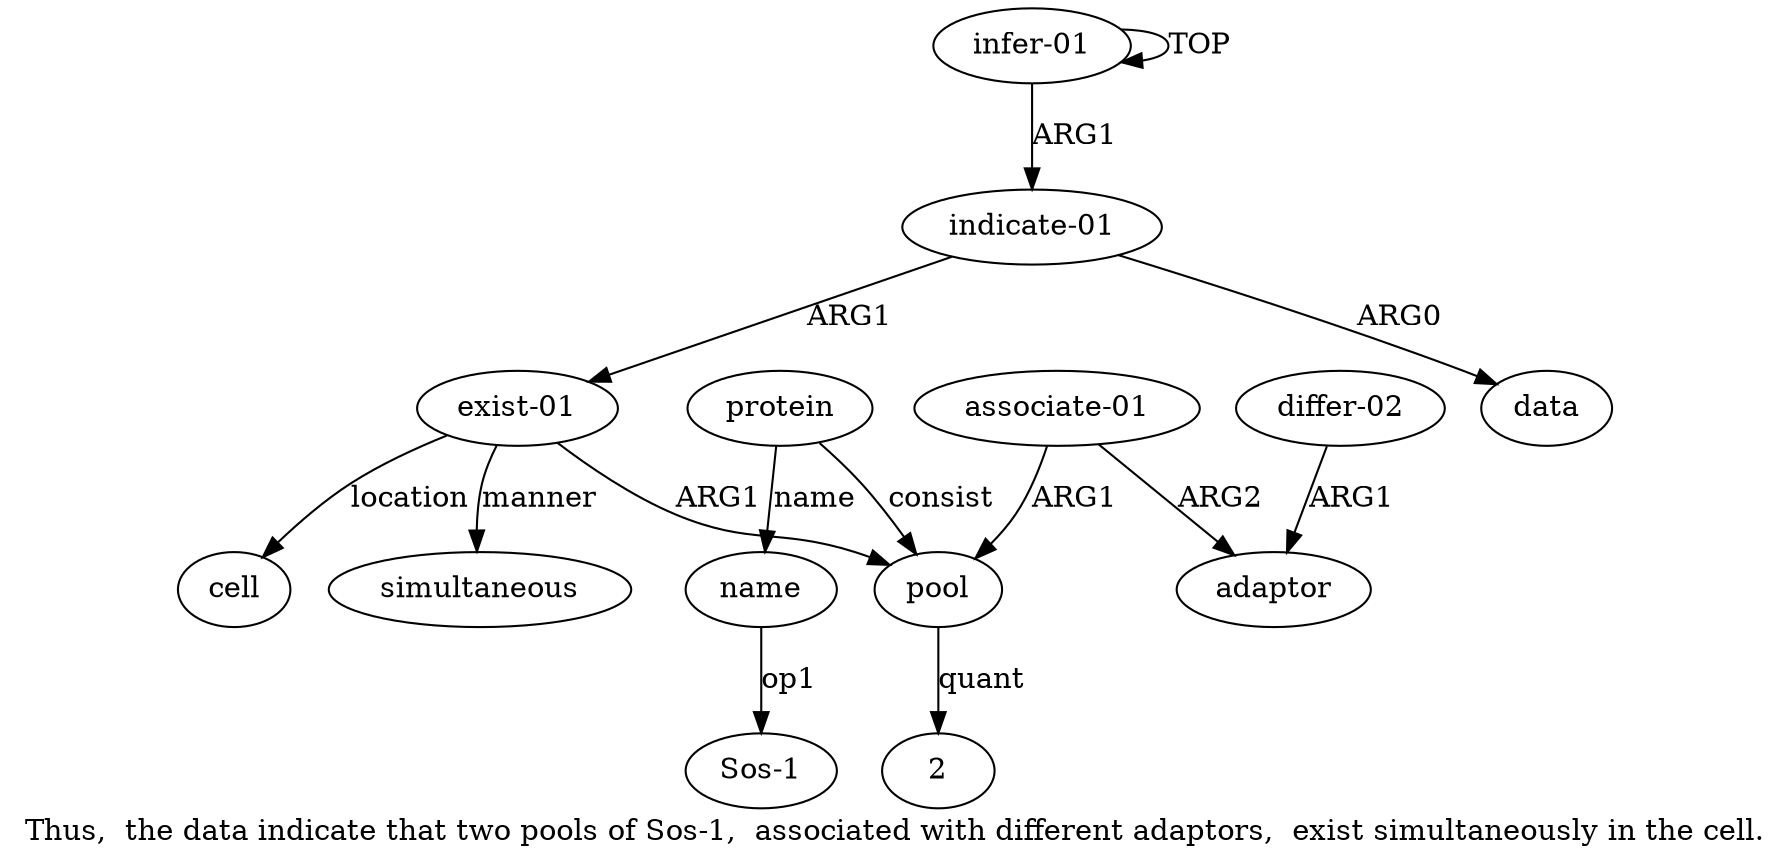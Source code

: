 digraph  {
	graph [label="Thus,  the data indicate that two pools of Sos-1,  associated with different adaptors,  exist simultaneously in the cell."];
	node [label="\N"];
	a11	 [color=black,
		gold_ind=11,
		gold_label=cell,
		label=cell,
		test_ind=11,
		test_label=cell];
	a10	 [color=black,
		gold_ind=10,
		gold_label=simultaneous,
		label=simultaneous,
		test_ind=10,
		test_label=simultaneous];
	"a6 Sos-1"	 [color=black,
		gold_ind=-1,
		gold_label="Sos-1",
		label="Sos-1",
		test_ind=-1,
		test_label="Sos-1"];
	a1	 [color=black,
		gold_ind=1,
		gold_label="indicate-01",
		label="indicate-01",
		test_ind=1,
		test_label="indicate-01"];
	a3	 [color=black,
		gold_ind=3,
		gold_label="exist-01",
		label="exist-01",
		test_ind=3,
		test_label="exist-01"];
	a1 -> a3 [key=0,
	color=black,
	gold_label=ARG1,
	label=ARG1,
	test_label=ARG1];
a2 [color=black,
	gold_ind=2,
	gold_label=data,
	label=data,
	test_ind=2,
	test_label=data];
a1 -> a2 [key=0,
color=black,
gold_label=ARG0,
label=ARG0,
test_label=ARG0];
a0 [color=black,
gold_ind=0,
gold_label="infer-01",
label="infer-01",
test_ind=0,
test_label="infer-01"];
a0 -> a1 [key=0,
color=black,
gold_label=ARG1,
label=ARG1,
test_label=ARG1];
a0 -> a0 [key=0,
color=black,
gold_label=TOP,
label=TOP,
test_label=TOP];
a3 -> a11 [key=0,
color=black,
gold_label=location,
label=location,
test_label=location];
a3 -> a10 [key=0,
color=black,
gold_label=manner,
label=manner,
test_label=manner];
a4 [color=black,
gold_ind=4,
gold_label=pool,
label=pool,
test_ind=4,
test_label=pool];
a3 -> a4 [key=0,
color=black,
gold_label=ARG1,
label=ARG1,
test_label=ARG1];
a5 [color=black,
gold_ind=5,
gold_label=protein,
label=protein,
test_ind=5,
test_label=protein];
a5 -> a4 [key=0,
color=black,
gold_label=consist,
label=consist,
test_label=consist];
a6 [color=black,
gold_ind=6,
gold_label=name,
label=name,
test_ind=6,
test_label=name];
a5 -> a6 [key=0,
color=black,
gold_label=name,
label=name,
test_label=name];
"a4 2" [color=black,
gold_ind=-1,
gold_label=2,
label=2,
test_ind=-1,
test_label=2];
a4 -> "a4 2" [key=0,
color=black,
gold_label=quant,
label=quant,
test_label=quant];
a7 [color=black,
gold_ind=7,
gold_label="associate-01",
label="associate-01",
test_ind=7,
test_label="associate-01"];
a7 -> a4 [key=0,
color=black,
gold_label=ARG1,
label=ARG1,
test_label=ARG1];
a8 [color=black,
gold_ind=8,
gold_label=adaptor,
label=adaptor,
test_ind=8,
test_label=adaptor];
a7 -> a8 [key=0,
color=black,
gold_label=ARG2,
label=ARG2,
test_label=ARG2];
a6 -> "a6 Sos-1" [key=0,
color=black,
gold_label=op1,
label=op1,
test_label=op1];
a9 [color=black,
gold_ind=9,
gold_label="differ-02",
label="differ-02",
test_ind=9,
test_label="differ-02"];
a9 -> a8 [key=0,
color=black,
gold_label=ARG1,
label=ARG1,
test_label=ARG1];
}
